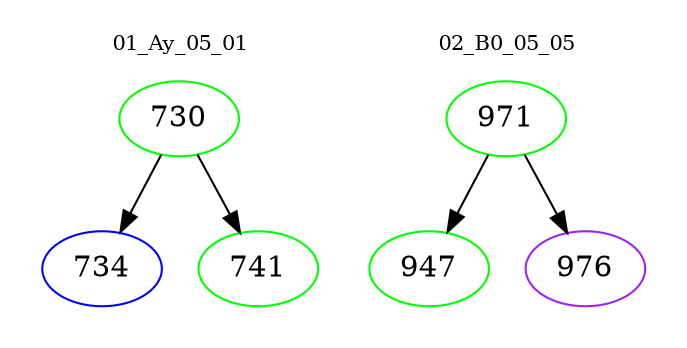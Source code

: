 digraph{
subgraph cluster_0 {
color = white
label = "01_Ay_05_01";
fontsize=10;
T0_730 [label="730", color="green"]
T0_730 -> T0_734 [color="black"]
T0_734 [label="734", color="blue"]
T0_730 -> T0_741 [color="black"]
T0_741 [label="741", color="green"]
}
subgraph cluster_1 {
color = white
label = "02_B0_05_05";
fontsize=10;
T1_971 [label="971", color="green"]
T1_971 -> T1_947 [color="black"]
T1_947 [label="947", color="green"]
T1_971 -> T1_976 [color="black"]
T1_976 [label="976", color="purple"]
}
}
